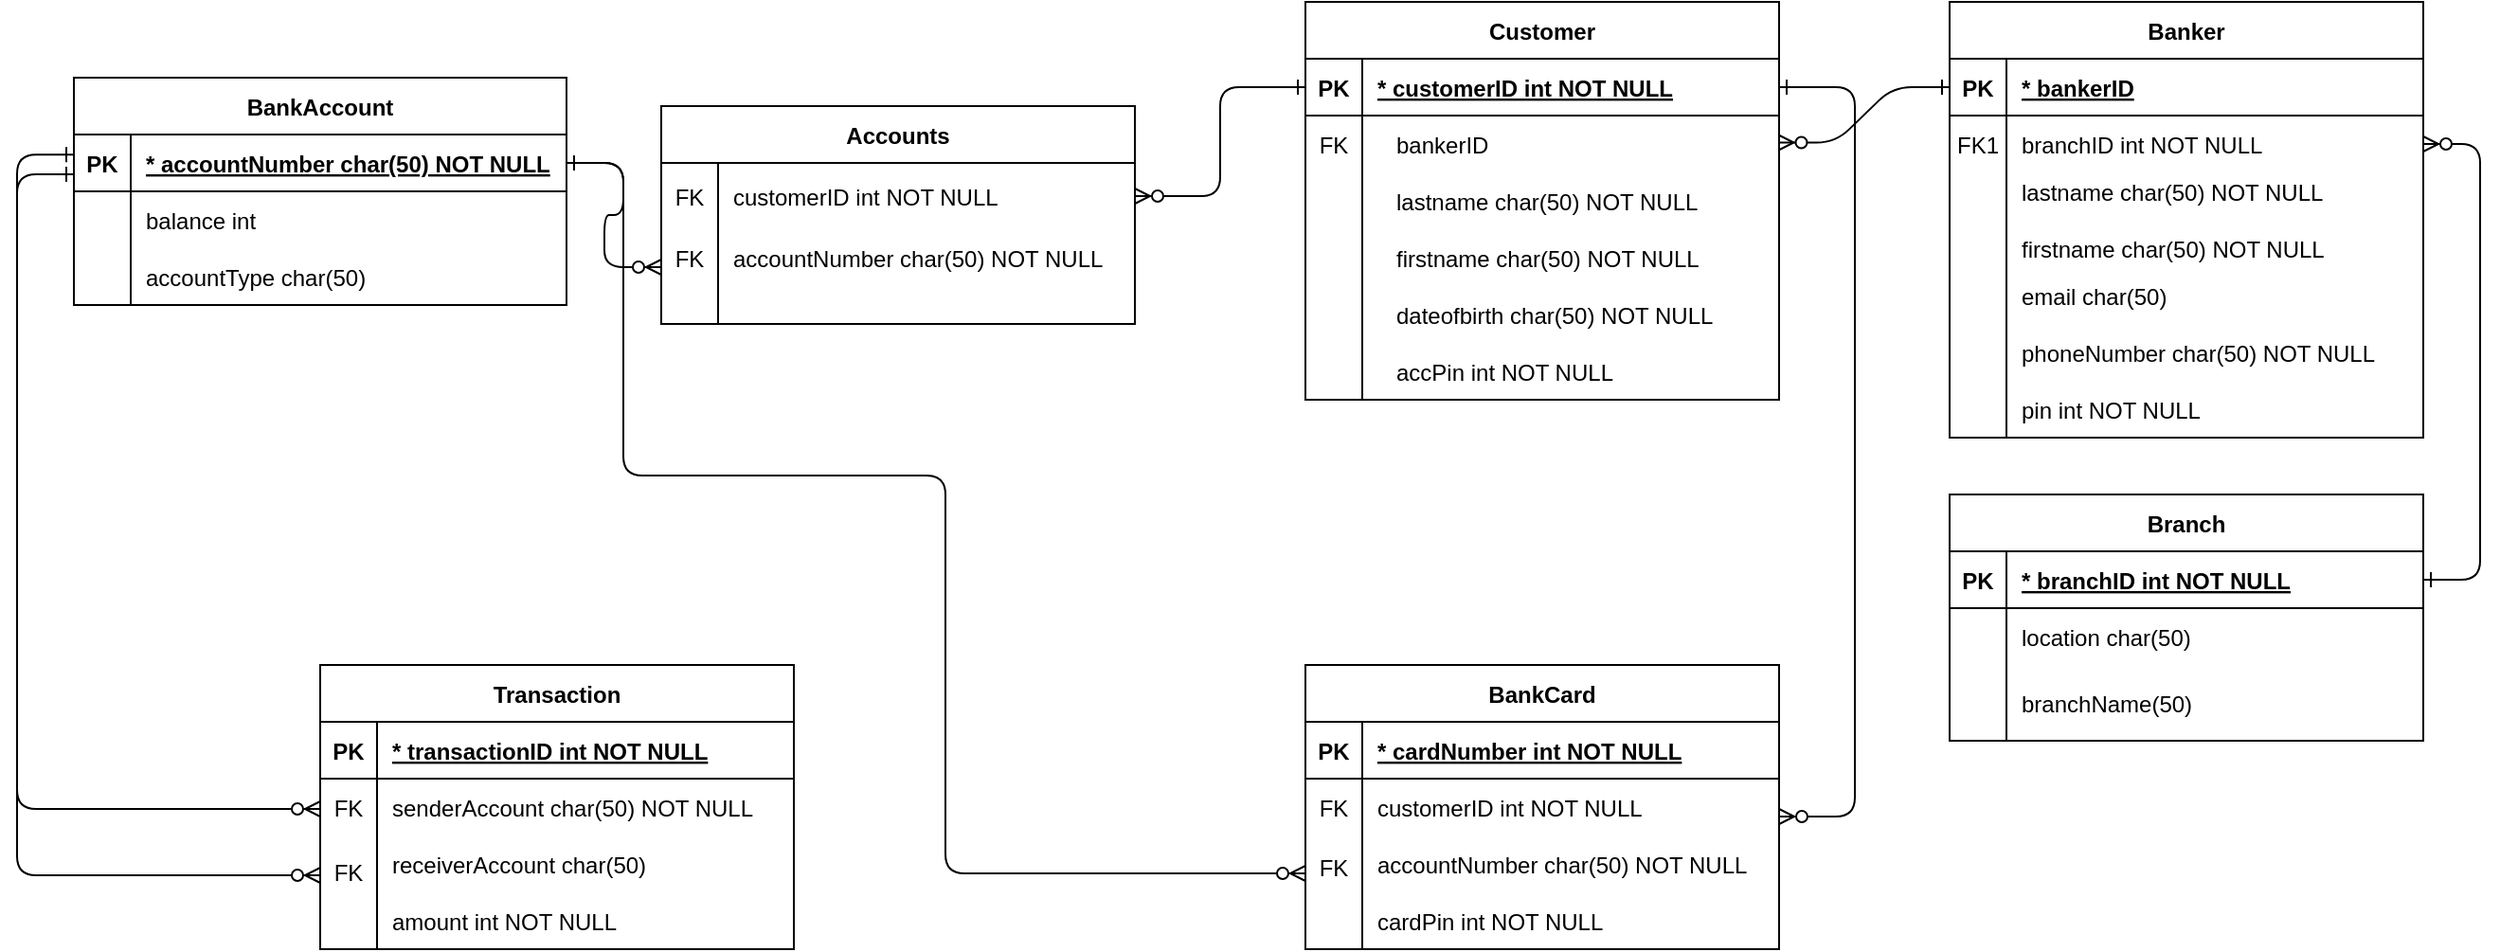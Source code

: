 <mxfile version="16.5.1" type="device"><diagram id="R2lEEEUBdFMjLlhIrx00" name="Page-1"><mxGraphModel dx="2108" dy="661" grid="1" gridSize="10" guides="1" tooltips="1" connect="1" arrows="1" fold="1" page="1" pageScale="1" pageWidth="850" pageHeight="1100" math="0" shadow="0" extFonts="Permanent Marker^https://fonts.googleapis.com/css?family=Permanent+Marker"><root><mxCell id="0"/><mxCell id="1" parent="0"/><mxCell id="C-vyLk0tnHw3VtMMgP7b-12" value="" style="edgeStyle=entityRelationEdgeStyle;endArrow=ERzeroToMany;startArrow=ERone;endFill=1;startFill=0;exitX=1;exitY=0.5;exitDx=0;exitDy=0;entryX=1;entryY=0.5;entryDx=0;entryDy=0;" parent="1" source="C-vyLk0tnHw3VtMMgP7b-14" target="C-vyLk0tnHw3VtMMgP7b-6" edge="1"><mxGeometry width="100" height="100" relative="1" as="geometry"><mxPoint x="700" y="190.99" as="sourcePoint"/><mxPoint x="710" y="220" as="targetPoint"/></mxGeometry></mxCell><mxCell id="C-vyLk0tnHw3VtMMgP7b-2" value="Banker" style="shape=table;startSize=30;container=1;collapsible=1;childLayout=tableLayout;fixedRows=1;rowLines=0;fontStyle=1;align=center;resizeLast=1;" parent="1" vertex="1"><mxGeometry x="450" y="120" width="250" height="230" as="geometry"/></mxCell><mxCell id="C-vyLk0tnHw3VtMMgP7b-3" value="" style="shape=partialRectangle;collapsible=0;dropTarget=0;pointerEvents=0;fillColor=none;points=[[0,0.5],[1,0.5]];portConstraint=eastwest;top=0;left=0;right=0;bottom=1;" parent="C-vyLk0tnHw3VtMMgP7b-2" vertex="1"><mxGeometry y="30" width="250" height="30" as="geometry"/></mxCell><mxCell id="C-vyLk0tnHw3VtMMgP7b-4" value="PK" style="shape=partialRectangle;overflow=hidden;connectable=0;fillColor=none;top=0;left=0;bottom=0;right=0;fontStyle=1;" parent="C-vyLk0tnHw3VtMMgP7b-3" vertex="1"><mxGeometry width="30" height="30" as="geometry"><mxRectangle width="30" height="30" as="alternateBounds"/></mxGeometry></mxCell><mxCell id="C-vyLk0tnHw3VtMMgP7b-5" value="* bankerID" style="shape=partialRectangle;overflow=hidden;connectable=0;fillColor=none;top=0;left=0;bottom=0;right=0;align=left;spacingLeft=6;fontStyle=5;" parent="C-vyLk0tnHw3VtMMgP7b-3" vertex="1"><mxGeometry x="30" width="220" height="30" as="geometry"><mxRectangle width="220" height="30" as="alternateBounds"/></mxGeometry></mxCell><mxCell id="C-vyLk0tnHw3VtMMgP7b-6" value="" style="shape=partialRectangle;collapsible=0;dropTarget=0;pointerEvents=0;fillColor=none;points=[[0,0.5],[1,0.5]];portConstraint=eastwest;top=0;left=0;right=0;bottom=0;" parent="C-vyLk0tnHw3VtMMgP7b-2" vertex="1"><mxGeometry y="60" width="250" height="30" as="geometry"/></mxCell><mxCell id="C-vyLk0tnHw3VtMMgP7b-7" value="FK1" style="shape=partialRectangle;overflow=hidden;connectable=0;fillColor=none;top=0;left=0;bottom=0;right=0;" parent="C-vyLk0tnHw3VtMMgP7b-6" vertex="1"><mxGeometry width="30" height="30" as="geometry"><mxRectangle width="30" height="30" as="alternateBounds"/></mxGeometry></mxCell><mxCell id="C-vyLk0tnHw3VtMMgP7b-8" value="branchID int NOT NULL" style="shape=partialRectangle;overflow=hidden;connectable=0;fillColor=none;top=0;left=0;bottom=0;right=0;align=left;spacingLeft=6;" parent="C-vyLk0tnHw3VtMMgP7b-6" vertex="1"><mxGeometry x="30" width="220" height="30" as="geometry"><mxRectangle width="220" height="30" as="alternateBounds"/></mxGeometry></mxCell><mxCell id="C-vyLk0tnHw3VtMMgP7b-9" value="" style="shape=partialRectangle;collapsible=0;dropTarget=0;pointerEvents=0;fillColor=none;points=[[0,0.5],[1,0.5]];portConstraint=eastwest;top=0;left=0;right=0;bottom=0;" parent="C-vyLk0tnHw3VtMMgP7b-2" vertex="1"><mxGeometry y="90" width="250" height="140" as="geometry"/></mxCell><mxCell id="C-vyLk0tnHw3VtMMgP7b-10" value="" style="shape=partialRectangle;overflow=hidden;connectable=0;fillColor=none;top=0;left=0;bottom=0;right=0;" parent="C-vyLk0tnHw3VtMMgP7b-9" vertex="1"><mxGeometry width="30" height="140" as="geometry"><mxRectangle width="30" height="140" as="alternateBounds"/></mxGeometry></mxCell><mxCell id="C-vyLk0tnHw3VtMMgP7b-11" value="" style="shape=partialRectangle;overflow=hidden;connectable=0;fillColor=none;top=0;left=0;bottom=0;right=0;align=left;spacingLeft=6;" parent="C-vyLk0tnHw3VtMMgP7b-9" vertex="1"><mxGeometry x="30" width="220" height="140" as="geometry"><mxRectangle width="220" height="140" as="alternateBounds"/></mxGeometry></mxCell><mxCell id="C-vyLk0tnHw3VtMMgP7b-13" value="Branch" style="shape=table;startSize=30;container=1;collapsible=1;childLayout=tableLayout;fixedRows=1;rowLines=0;fontStyle=1;align=center;resizeLast=1;" parent="1" vertex="1"><mxGeometry x="450" y="380" width="250" height="130" as="geometry"/></mxCell><mxCell id="C-vyLk0tnHw3VtMMgP7b-14" value="" style="shape=partialRectangle;collapsible=0;dropTarget=0;pointerEvents=0;fillColor=none;points=[[0,0.5],[1,0.5]];portConstraint=eastwest;top=0;left=0;right=0;bottom=1;" parent="C-vyLk0tnHw3VtMMgP7b-13" vertex="1"><mxGeometry y="30" width="250" height="30" as="geometry"/></mxCell><mxCell id="C-vyLk0tnHw3VtMMgP7b-15" value="PK" style="shape=partialRectangle;overflow=hidden;connectable=0;fillColor=none;top=0;left=0;bottom=0;right=0;fontStyle=1;" parent="C-vyLk0tnHw3VtMMgP7b-14" vertex="1"><mxGeometry width="30" height="30" as="geometry"><mxRectangle width="30" height="30" as="alternateBounds"/></mxGeometry></mxCell><mxCell id="C-vyLk0tnHw3VtMMgP7b-16" value="* branchID int NOT NULL" style="shape=partialRectangle;overflow=hidden;connectable=0;fillColor=none;top=0;left=0;bottom=0;right=0;align=left;spacingLeft=6;fontStyle=5;" parent="C-vyLk0tnHw3VtMMgP7b-14" vertex="1"><mxGeometry x="30" width="220" height="30" as="geometry"><mxRectangle width="220" height="30" as="alternateBounds"/></mxGeometry></mxCell><mxCell id="C-vyLk0tnHw3VtMMgP7b-17" value="" style="shape=partialRectangle;collapsible=0;dropTarget=0;pointerEvents=0;fillColor=none;points=[[0,0.5],[1,0.5]];portConstraint=eastwest;top=0;left=0;right=0;bottom=0;" parent="C-vyLk0tnHw3VtMMgP7b-13" vertex="1"><mxGeometry y="60" width="250" height="30" as="geometry"/></mxCell><mxCell id="C-vyLk0tnHw3VtMMgP7b-18" value="" style="shape=partialRectangle;overflow=hidden;connectable=0;fillColor=none;top=0;left=0;bottom=0;right=0;" parent="C-vyLk0tnHw3VtMMgP7b-17" vertex="1"><mxGeometry width="30" height="30" as="geometry"><mxRectangle width="30" height="30" as="alternateBounds"/></mxGeometry></mxCell><mxCell id="C-vyLk0tnHw3VtMMgP7b-19" value="location char(50)" style="shape=partialRectangle;overflow=hidden;connectable=0;fillColor=none;top=0;left=0;bottom=0;right=0;align=left;spacingLeft=6;" parent="C-vyLk0tnHw3VtMMgP7b-17" vertex="1"><mxGeometry x="30" width="220" height="30" as="geometry"><mxRectangle width="220" height="30" as="alternateBounds"/></mxGeometry></mxCell><mxCell id="C-vyLk0tnHw3VtMMgP7b-20" value="" style="shape=partialRectangle;collapsible=0;dropTarget=0;pointerEvents=0;fillColor=none;points=[[0,0.5],[1,0.5]];portConstraint=eastwest;top=0;left=0;right=0;bottom=0;" parent="C-vyLk0tnHw3VtMMgP7b-13" vertex="1"><mxGeometry y="90" width="250" height="40" as="geometry"/></mxCell><mxCell id="C-vyLk0tnHw3VtMMgP7b-21" value="" style="shape=partialRectangle;overflow=hidden;connectable=0;fillColor=none;top=0;left=0;bottom=0;right=0;" parent="C-vyLk0tnHw3VtMMgP7b-20" vertex="1"><mxGeometry width="30" height="40" as="geometry"><mxRectangle width="30" height="40" as="alternateBounds"/></mxGeometry></mxCell><mxCell id="C-vyLk0tnHw3VtMMgP7b-22" value="branchName(50)" style="shape=partialRectangle;overflow=hidden;connectable=0;fillColor=none;top=0;left=0;bottom=0;right=0;align=left;spacingLeft=6;" parent="C-vyLk0tnHw3VtMMgP7b-20" vertex="1"><mxGeometry x="30" width="220" height="40" as="geometry"><mxRectangle width="220" height="40" as="alternateBounds"/></mxGeometry></mxCell><mxCell id="C-vyLk0tnHw3VtMMgP7b-23" value="Customer" style="shape=table;startSize=30;container=1;collapsible=1;childLayout=tableLayout;fixedRows=1;rowLines=0;fontStyle=1;align=center;resizeLast=1;" parent="1" vertex="1"><mxGeometry x="110" y="120" width="250" height="210" as="geometry"/></mxCell><mxCell id="C-vyLk0tnHw3VtMMgP7b-24" value="" style="shape=partialRectangle;collapsible=0;dropTarget=0;pointerEvents=0;fillColor=none;points=[[0,0.5],[1,0.5]];portConstraint=eastwest;top=0;left=0;right=0;bottom=1;" parent="C-vyLk0tnHw3VtMMgP7b-23" vertex="1"><mxGeometry y="30" width="250" height="30" as="geometry"/></mxCell><mxCell id="C-vyLk0tnHw3VtMMgP7b-25" value="PK" style="shape=partialRectangle;overflow=hidden;connectable=0;fillColor=none;top=0;left=0;bottom=0;right=0;fontStyle=1;" parent="C-vyLk0tnHw3VtMMgP7b-24" vertex="1"><mxGeometry width="30" height="30" as="geometry"><mxRectangle width="30" height="30" as="alternateBounds"/></mxGeometry></mxCell><mxCell id="C-vyLk0tnHw3VtMMgP7b-26" value="* customerID int NOT NULL " style="shape=partialRectangle;overflow=hidden;connectable=0;fillColor=none;top=0;left=0;bottom=0;right=0;align=left;spacingLeft=6;fontStyle=5;" parent="C-vyLk0tnHw3VtMMgP7b-24" vertex="1"><mxGeometry x="30" width="220" height="30" as="geometry"><mxRectangle width="220" height="30" as="alternateBounds"/></mxGeometry></mxCell><mxCell id="C-vyLk0tnHw3VtMMgP7b-27" value="" style="shape=partialRectangle;collapsible=0;dropTarget=0;pointerEvents=0;fillColor=none;points=[[0,0.5],[1,0.5]];portConstraint=eastwest;top=0;left=0;right=0;bottom=0;" parent="C-vyLk0tnHw3VtMMgP7b-23" vertex="1"><mxGeometry y="60" width="250" height="150" as="geometry"/></mxCell><mxCell id="C-vyLk0tnHw3VtMMgP7b-28" value="" style="shape=partialRectangle;overflow=hidden;connectable=0;fillColor=none;top=0;left=0;bottom=0;right=0;" parent="C-vyLk0tnHw3VtMMgP7b-27" vertex="1"><mxGeometry width="30" height="150" as="geometry"><mxRectangle width="30" height="150" as="alternateBounds"/></mxGeometry></mxCell><mxCell id="C-vyLk0tnHw3VtMMgP7b-29" value="" style="shape=partialRectangle;overflow=hidden;connectable=0;fillColor=none;top=0;left=0;bottom=0;right=0;align=left;spacingLeft=6;" parent="C-vyLk0tnHw3VtMMgP7b-27" vertex="1"><mxGeometry x="30" width="220" height="150" as="geometry"><mxRectangle width="220" height="150" as="alternateBounds"/></mxGeometry></mxCell><mxCell id="wGppwunOVEuMN516VOSs-1" value="lastname char(50) NOT NULL" style="shape=partialRectangle;overflow=hidden;connectable=0;fillColor=none;top=0;left=0;bottom=0;right=0;align=left;spacingLeft=6;" parent="1" vertex="1"><mxGeometry x="150" y="210" width="220" height="30" as="geometry"><mxRectangle width="220" height="30" as="alternateBounds"/></mxGeometry></mxCell><mxCell id="wGppwunOVEuMN516VOSs-2" value="dateofbirth char(50) NOT NULL" style="shape=partialRectangle;overflow=hidden;connectable=0;fillColor=none;top=0;left=0;bottom=0;right=0;align=left;spacingLeft=6;" parent="1" vertex="1"><mxGeometry x="150" y="270" width="220" height="30" as="geometry"><mxRectangle width="220" height="30" as="alternateBounds"/></mxGeometry></mxCell><mxCell id="wGppwunOVEuMN516VOSs-3" value="accPin int NOT NULL" style="shape=partialRectangle;overflow=hidden;connectable=0;fillColor=none;top=0;left=0;bottom=0;right=0;align=left;spacingLeft=6;" parent="1" vertex="1"><mxGeometry x="150" y="300" width="220" height="30" as="geometry"><mxRectangle width="220" height="30" as="alternateBounds"/></mxGeometry></mxCell><mxCell id="wGppwunOVEuMN516VOSs-4" value="firstname char(50) NOT NULL" style="shape=partialRectangle;overflow=hidden;connectable=0;fillColor=none;top=0;left=0;bottom=0;right=0;align=left;spacingLeft=6;" parent="1" vertex="1"><mxGeometry x="150" y="240" width="220" height="30" as="geometry"><mxRectangle width="220" height="30" as="alternateBounds"/></mxGeometry></mxCell><mxCell id="wGppwunOVEuMN516VOSs-5" value="BankAccount" style="shape=table;startSize=30;container=1;collapsible=1;childLayout=tableLayout;fixedRows=1;rowLines=0;fontStyle=1;align=center;resizeLast=1;" parent="1" vertex="1"><mxGeometry x="-540" y="160" width="260" height="120" as="geometry"/></mxCell><mxCell id="wGppwunOVEuMN516VOSs-6" value="" style="shape=partialRectangle;collapsible=0;dropTarget=0;pointerEvents=0;fillColor=none;points=[[0,0.5],[1,0.5]];portConstraint=eastwest;top=0;left=0;right=0;bottom=1;" parent="wGppwunOVEuMN516VOSs-5" vertex="1"><mxGeometry y="30" width="260" height="30" as="geometry"/></mxCell><mxCell id="wGppwunOVEuMN516VOSs-7" value="PK" style="shape=partialRectangle;overflow=hidden;connectable=0;fillColor=none;top=0;left=0;bottom=0;right=0;fontStyle=1;" parent="wGppwunOVEuMN516VOSs-6" vertex="1"><mxGeometry width="30" height="30" as="geometry"><mxRectangle width="30" height="30" as="alternateBounds"/></mxGeometry></mxCell><mxCell id="wGppwunOVEuMN516VOSs-8" value="* accountNumber char(50) NOT NULL" style="shape=partialRectangle;overflow=hidden;connectable=0;fillColor=none;top=0;left=0;bottom=0;right=0;align=left;spacingLeft=6;fontStyle=5;" parent="wGppwunOVEuMN516VOSs-6" vertex="1"><mxGeometry x="30" width="230" height="30" as="geometry"><mxRectangle width="230" height="30" as="alternateBounds"/></mxGeometry></mxCell><mxCell id="wGppwunOVEuMN516VOSs-9" value="" style="shape=partialRectangle;collapsible=0;dropTarget=0;pointerEvents=0;fillColor=none;points=[[0,0.5],[1,0.5]];portConstraint=eastwest;top=0;left=0;right=0;bottom=0;" parent="wGppwunOVEuMN516VOSs-5" vertex="1"><mxGeometry y="60" width="260" height="60" as="geometry"/></mxCell><mxCell id="wGppwunOVEuMN516VOSs-10" value="" style="shape=partialRectangle;overflow=hidden;connectable=0;fillColor=none;top=0;left=0;bottom=0;right=0;" parent="wGppwunOVEuMN516VOSs-9" vertex="1"><mxGeometry width="30" height="60" as="geometry"><mxRectangle width="30" height="60" as="alternateBounds"/></mxGeometry></mxCell><mxCell id="wGppwunOVEuMN516VOSs-11" value="" style="shape=partialRectangle;overflow=hidden;connectable=0;fillColor=none;top=0;left=0;bottom=0;right=0;align=left;spacingLeft=6;" parent="wGppwunOVEuMN516VOSs-9" vertex="1"><mxGeometry x="30" width="230" height="60" as="geometry"><mxRectangle width="230" height="60" as="alternateBounds"/></mxGeometry></mxCell><mxCell id="wGppwunOVEuMN516VOSs-12" value="balance int" style="shape=partialRectangle;overflow=hidden;connectable=0;fillColor=none;top=0;left=0;bottom=0;right=0;align=left;spacingLeft=6;" parent="1" vertex="1"><mxGeometry x="-510" y="220" width="220" height="30" as="geometry"><mxRectangle width="220" height="30" as="alternateBounds"/></mxGeometry></mxCell><mxCell id="wGppwunOVEuMN516VOSs-13" value="accountType char(50)" style="shape=partialRectangle;overflow=hidden;connectable=0;fillColor=none;top=0;left=0;bottom=0;right=0;align=left;spacingLeft=6;" parent="1" vertex="1"><mxGeometry x="-510" y="250" width="220" height="30" as="geometry"><mxRectangle width="220" height="30" as="alternateBounds"/></mxGeometry></mxCell><mxCell id="wGppwunOVEuMN516VOSs-25" value="Accounts" style="shape=table;startSize=30;container=1;collapsible=1;childLayout=tableLayout;fixedRows=1;rowLines=0;fontStyle=1;align=center;resizeLast=1;" parent="1" vertex="1"><mxGeometry x="-230" y="175" width="250" height="115" as="geometry"/></mxCell><mxCell id="wGppwunOVEuMN516VOSs-29" value="" style="shape=partialRectangle;collapsible=0;dropTarget=0;pointerEvents=0;fillColor=none;points=[[0,0.5],[1,0.5]];portConstraint=eastwest;top=0;left=0;right=0;bottom=0;" parent="wGppwunOVEuMN516VOSs-25" vertex="1"><mxGeometry y="30" width="250" height="35" as="geometry"/></mxCell><mxCell id="wGppwunOVEuMN516VOSs-30" value="FK" style="shape=partialRectangle;overflow=hidden;connectable=0;fillColor=none;top=0;left=0;bottom=0;right=0;" parent="wGppwunOVEuMN516VOSs-29" vertex="1"><mxGeometry width="30" height="35" as="geometry"><mxRectangle width="30" height="35" as="alternateBounds"/></mxGeometry></mxCell><mxCell id="wGppwunOVEuMN516VOSs-31" value="customerID int NOT NULL" style="shape=partialRectangle;overflow=hidden;connectable=0;fillColor=none;top=0;left=0;bottom=0;right=0;align=left;spacingLeft=6;" parent="wGppwunOVEuMN516VOSs-29" vertex="1"><mxGeometry x="30" width="220" height="35" as="geometry"><mxRectangle width="220" height="35" as="alternateBounds"/></mxGeometry></mxCell><mxCell id="wGppwunOVEuMN516VOSs-32" value="" style="shape=partialRectangle;collapsible=0;dropTarget=0;pointerEvents=0;fillColor=none;points=[[0,0.5],[1,0.5]];portConstraint=eastwest;top=0;left=0;right=0;bottom=0;" parent="wGppwunOVEuMN516VOSs-25" vertex="1"><mxGeometry y="65" width="250" height="30" as="geometry"/></mxCell><mxCell id="wGppwunOVEuMN516VOSs-33" value="" style="shape=partialRectangle;overflow=hidden;connectable=0;fillColor=none;top=0;left=0;bottom=0;right=0;" parent="wGppwunOVEuMN516VOSs-32" vertex="1"><mxGeometry width="30" height="30" as="geometry"><mxRectangle width="30" height="30" as="alternateBounds"/></mxGeometry></mxCell><mxCell id="wGppwunOVEuMN516VOSs-34" value="accountNumber char(50) NOT NULL" style="shape=partialRectangle;overflow=hidden;connectable=0;fillColor=none;top=0;left=0;bottom=0;right=0;align=left;spacingLeft=6;" parent="wGppwunOVEuMN516VOSs-32" vertex="1"><mxGeometry x="30" width="220" height="30" as="geometry"><mxRectangle width="220" height="30" as="alternateBounds"/></mxGeometry></mxCell><mxCell id="wGppwunOVEuMN516VOSs-26" value="" style="shape=partialRectangle;collapsible=0;dropTarget=0;pointerEvents=0;fillColor=none;points=[[0,0.5],[1,0.5]];portConstraint=eastwest;top=0;left=0;right=0;bottom=1;" parent="wGppwunOVEuMN516VOSs-25" vertex="1"><mxGeometry y="95" width="250" height="20" as="geometry"/></mxCell><mxCell id="wGppwunOVEuMN516VOSs-27" value="" style="shape=partialRectangle;overflow=hidden;connectable=0;fillColor=none;top=0;left=0;bottom=0;right=0;fontStyle=1;" parent="wGppwunOVEuMN516VOSs-26" vertex="1"><mxGeometry width="30" height="20" as="geometry"><mxRectangle width="30" height="20" as="alternateBounds"/></mxGeometry></mxCell><mxCell id="wGppwunOVEuMN516VOSs-28" value="" style="shape=partialRectangle;overflow=hidden;connectable=0;fillColor=none;top=0;left=0;bottom=0;right=0;align=left;spacingLeft=6;fontStyle=5;" parent="wGppwunOVEuMN516VOSs-26" vertex="1"><mxGeometry x="30" width="220" height="20" as="geometry"><mxRectangle width="220" height="20" as="alternateBounds"/></mxGeometry></mxCell><mxCell id="wGppwunOVEuMN516VOSs-35" value="FK" style="shape=partialRectangle;overflow=hidden;connectable=0;fillColor=none;top=0;left=0;bottom=0;right=0;" parent="1" vertex="1"><mxGeometry x="-230" y="240" width="30" height="30" as="geometry"><mxRectangle width="30" height="35" as="alternateBounds"/></mxGeometry></mxCell><mxCell id="wGppwunOVEuMN516VOSs-38" value="" style="edgeStyle=orthogonalEdgeStyle;endArrow=ERzeroToMany;startArrow=ERone;endFill=1;startFill=0;exitX=0;exitY=0.5;exitDx=0;exitDy=0;" parent="1" source="C-vyLk0tnHw3VtMMgP7b-24" target="wGppwunOVEuMN516VOSs-29" edge="1"><mxGeometry width="100" height="100" relative="1" as="geometry"><mxPoint x="-20" y="370" as="sourcePoint"/><mxPoint x="70.0" y="370" as="targetPoint"/></mxGeometry></mxCell><mxCell id="wGppwunOVEuMN516VOSs-39" value="" style="edgeStyle=entityRelationEdgeStyle;endArrow=ERzeroToMany;startArrow=ERone;endFill=1;startFill=0;exitX=1;exitY=0.5;exitDx=0;exitDy=0;" parent="1" source="wGppwunOVEuMN516VOSs-6" edge="1"><mxGeometry width="100" height="100" relative="1" as="geometry"><mxPoint x="-310" y="280" as="sourcePoint"/><mxPoint x="-230" y="260" as="targetPoint"/></mxGeometry></mxCell><mxCell id="wGppwunOVEuMN516VOSs-40" value="BankCard" style="shape=table;startSize=30;container=1;collapsible=1;childLayout=tableLayout;fixedRows=1;rowLines=0;fontStyle=1;align=center;resizeLast=1;" parent="1" vertex="1"><mxGeometry x="110" y="470" width="250" height="150" as="geometry"/></mxCell><mxCell id="wGppwunOVEuMN516VOSs-41" value="" style="shape=partialRectangle;collapsible=0;dropTarget=0;pointerEvents=0;fillColor=none;points=[[0,0.5],[1,0.5]];portConstraint=eastwest;top=0;left=0;right=0;bottom=1;" parent="wGppwunOVEuMN516VOSs-40" vertex="1"><mxGeometry y="30" width="250" height="30" as="geometry"/></mxCell><mxCell id="wGppwunOVEuMN516VOSs-42" value="PK" style="shape=partialRectangle;overflow=hidden;connectable=0;fillColor=none;top=0;left=0;bottom=0;right=0;fontStyle=1;" parent="wGppwunOVEuMN516VOSs-41" vertex="1"><mxGeometry width="30" height="30" as="geometry"><mxRectangle width="30" height="30" as="alternateBounds"/></mxGeometry></mxCell><mxCell id="wGppwunOVEuMN516VOSs-43" value="* cardNumber int NOT NULL" style="shape=partialRectangle;overflow=hidden;connectable=0;fillColor=none;top=0;left=0;bottom=0;right=0;align=left;spacingLeft=6;fontStyle=5;" parent="wGppwunOVEuMN516VOSs-41" vertex="1"><mxGeometry x="30" width="220" height="30" as="geometry"><mxRectangle width="220" height="30" as="alternateBounds"/></mxGeometry></mxCell><mxCell id="wGppwunOVEuMN516VOSs-44" value="" style="shape=partialRectangle;collapsible=0;dropTarget=0;pointerEvents=0;fillColor=none;points=[[0,0.5],[1,0.5]];portConstraint=eastwest;top=0;left=0;right=0;bottom=0;" parent="wGppwunOVEuMN516VOSs-40" vertex="1"><mxGeometry y="60" width="250" height="90" as="geometry"/></mxCell><mxCell id="wGppwunOVEuMN516VOSs-45" value="" style="shape=partialRectangle;overflow=hidden;connectable=0;fillColor=none;top=0;left=0;bottom=0;right=0;" parent="wGppwunOVEuMN516VOSs-44" vertex="1"><mxGeometry width="30" height="90" as="geometry"><mxRectangle width="30" height="90" as="alternateBounds"/></mxGeometry></mxCell><mxCell id="wGppwunOVEuMN516VOSs-46" value="" style="shape=partialRectangle;overflow=hidden;connectable=0;fillColor=none;top=0;left=0;bottom=0;right=0;align=left;spacingLeft=6;" parent="wGppwunOVEuMN516VOSs-44" vertex="1"><mxGeometry x="30" width="220" height="90" as="geometry"><mxRectangle width="220" height="90" as="alternateBounds"/></mxGeometry></mxCell><mxCell id="wGppwunOVEuMN516VOSs-47" value="customerID int NOT NULL" style="shape=partialRectangle;overflow=hidden;connectable=0;fillColor=none;top=0;left=0;bottom=0;right=0;align=left;spacingLeft=6;" parent="1" vertex="1"><mxGeometry x="140" y="530" width="220" height="30" as="geometry"><mxRectangle width="220" height="30" as="alternateBounds"/></mxGeometry></mxCell><mxCell id="wGppwunOVEuMN516VOSs-48" value="accountNumber char(50) NOT NULL" style="shape=partialRectangle;overflow=hidden;connectable=0;fillColor=none;top=0;left=0;bottom=0;right=0;align=left;spacingLeft=6;" parent="1" vertex="1"><mxGeometry x="140" y="560" width="220" height="30" as="geometry"><mxRectangle width="220" height="30" as="alternateBounds"/></mxGeometry></mxCell><mxCell id="wGppwunOVEuMN516VOSs-49" value="cardPin int NOT NULL" style="shape=partialRectangle;overflow=hidden;connectable=0;fillColor=none;top=0;left=0;bottom=0;right=0;align=left;spacingLeft=6;" parent="1" vertex="1"><mxGeometry x="140" y="590" width="220" height="30" as="geometry"><mxRectangle width="220" height="30" as="alternateBounds"/></mxGeometry></mxCell><mxCell id="wGppwunOVEuMN516VOSs-51" value="FK" style="shape=partialRectangle;overflow=hidden;connectable=0;fillColor=none;top=0;left=0;bottom=0;right=0;" parent="1" vertex="1"><mxGeometry x="110" y="527.5" width="30" height="35" as="geometry"><mxRectangle width="30" height="35" as="alternateBounds"/></mxGeometry></mxCell><mxCell id="C-vyLk0tnHw3VtMMgP7b-1" value="" style="edgeStyle=entityRelationEdgeStyle;endArrow=ERzeroToMany;startArrow=ERone;endFill=1;startFill=0;exitX=0;exitY=0.5;exitDx=0;exitDy=0;entryX=0.999;entryY=0.095;entryDx=0;entryDy=0;entryPerimeter=0;" parent="1" source="C-vyLk0tnHw3VtMMgP7b-3" target="C-vyLk0tnHw3VtMMgP7b-27" edge="1"><mxGeometry width="100" height="100" relative="1" as="geometry"><mxPoint x="340" y="720" as="sourcePoint"/><mxPoint x="360" y="340" as="targetPoint"/></mxGeometry></mxCell><mxCell id="wGppwunOVEuMN516VOSs-52" value="bankerID" style="shape=partialRectangle;overflow=hidden;connectable=0;fillColor=none;top=0;left=0;bottom=0;right=0;align=left;spacingLeft=6;" parent="1" vertex="1"><mxGeometry x="150" y="180" width="200" height="30" as="geometry"><mxRectangle width="220" height="30" as="alternateBounds"/></mxGeometry></mxCell><mxCell id="wGppwunOVEuMN516VOSs-53" value="FK" style="shape=partialRectangle;overflow=hidden;connectable=0;fillColor=none;top=0;left=0;bottom=0;right=0;" parent="1" vertex="1"><mxGeometry x="110" y="177.5" width="30" height="35" as="geometry"><mxRectangle width="30" height="35" as="alternateBounds"/></mxGeometry></mxCell><mxCell id="wGppwunOVEuMN516VOSs-56" value="lastname char(50) NOT NULL" style="shape=partialRectangle;overflow=hidden;connectable=0;fillColor=none;top=0;left=0;bottom=0;right=0;align=left;spacingLeft=6;" parent="1" vertex="1"><mxGeometry x="480" y="205" width="220" height="30" as="geometry"><mxRectangle width="220" height="30" as="alternateBounds"/></mxGeometry></mxCell><mxCell id="wGppwunOVEuMN516VOSs-57" value="email char(50)" style="shape=partialRectangle;overflow=hidden;connectable=0;fillColor=none;top=0;left=0;bottom=0;right=0;align=left;spacingLeft=6;" parent="1" vertex="1"><mxGeometry x="480" y="260" width="220" height="30" as="geometry"><mxRectangle width="220" height="30" as="alternateBounds"/></mxGeometry></mxCell><mxCell id="wGppwunOVEuMN516VOSs-58" value="phoneNumber char(50) NOT NULL" style="shape=partialRectangle;overflow=hidden;connectable=0;fillColor=none;top=0;left=0;bottom=0;right=0;align=left;spacingLeft=6;" parent="1" vertex="1"><mxGeometry x="480" y="290" width="220" height="30" as="geometry"><mxRectangle width="220" height="30" as="alternateBounds"/></mxGeometry></mxCell><mxCell id="wGppwunOVEuMN516VOSs-60" value="firstname char(50) NOT NULL" style="shape=partialRectangle;overflow=hidden;connectable=0;fillColor=none;top=0;left=0;bottom=0;right=0;align=left;spacingLeft=6;" parent="1" vertex="1"><mxGeometry x="480" y="235" width="220" height="30" as="geometry"><mxRectangle width="220" height="30" as="alternateBounds"/></mxGeometry></mxCell><mxCell id="wGppwunOVEuMN516VOSs-61" value="Transaction" style="shape=table;startSize=30;container=1;collapsible=1;childLayout=tableLayout;fixedRows=1;rowLines=0;fontStyle=1;align=center;resizeLast=1;" parent="1" vertex="1"><mxGeometry x="-410" y="470" width="250" height="150" as="geometry"/></mxCell><mxCell id="wGppwunOVEuMN516VOSs-62" value="" style="shape=partialRectangle;collapsible=0;dropTarget=0;pointerEvents=0;fillColor=none;points=[[0,0.5],[1,0.5]];portConstraint=eastwest;top=0;left=0;right=0;bottom=1;" parent="wGppwunOVEuMN516VOSs-61" vertex="1"><mxGeometry y="30" width="250" height="30" as="geometry"/></mxCell><mxCell id="wGppwunOVEuMN516VOSs-63" value="PK" style="shape=partialRectangle;overflow=hidden;connectable=0;fillColor=none;top=0;left=0;bottom=0;right=0;fontStyle=1;" parent="wGppwunOVEuMN516VOSs-62" vertex="1"><mxGeometry width="30" height="30" as="geometry"><mxRectangle width="30" height="30" as="alternateBounds"/></mxGeometry></mxCell><mxCell id="wGppwunOVEuMN516VOSs-64" value="* transactionID int NOT NULL" style="shape=partialRectangle;overflow=hidden;connectable=0;fillColor=none;top=0;left=0;bottom=0;right=0;align=left;spacingLeft=6;fontStyle=5;" parent="wGppwunOVEuMN516VOSs-62" vertex="1"><mxGeometry x="30" width="220" height="30" as="geometry"><mxRectangle width="220" height="30" as="alternateBounds"/></mxGeometry></mxCell><mxCell id="wGppwunOVEuMN516VOSs-65" value="" style="shape=partialRectangle;collapsible=0;dropTarget=0;pointerEvents=0;fillColor=none;points=[[0,0.5],[1,0.5]];portConstraint=eastwest;top=0;left=0;right=0;bottom=0;" parent="wGppwunOVEuMN516VOSs-61" vertex="1"><mxGeometry y="60" width="250" height="30" as="geometry"/></mxCell><mxCell id="wGppwunOVEuMN516VOSs-66" value="FK" style="shape=partialRectangle;overflow=hidden;connectable=0;fillColor=none;top=0;left=0;bottom=0;right=0;" parent="wGppwunOVEuMN516VOSs-65" vertex="1"><mxGeometry width="30" height="30" as="geometry"><mxRectangle width="30" height="30" as="alternateBounds"/></mxGeometry></mxCell><mxCell id="wGppwunOVEuMN516VOSs-67" value="senderAccount char(50) NOT NULL" style="shape=partialRectangle;overflow=hidden;connectable=0;fillColor=none;top=0;left=0;bottom=0;right=0;align=left;spacingLeft=6;" parent="wGppwunOVEuMN516VOSs-65" vertex="1"><mxGeometry x="30" width="220" height="30" as="geometry"><mxRectangle width="220" height="30" as="alternateBounds"/></mxGeometry></mxCell><mxCell id="wGppwunOVEuMN516VOSs-68" value="" style="shape=partialRectangle;collapsible=0;dropTarget=0;pointerEvents=0;fillColor=none;points=[[0,0.5],[1,0.5]];portConstraint=eastwest;top=0;left=0;right=0;bottom=0;" parent="wGppwunOVEuMN516VOSs-61" vertex="1"><mxGeometry y="90" width="250" height="60" as="geometry"/></mxCell><mxCell id="wGppwunOVEuMN516VOSs-69" value="" style="shape=partialRectangle;overflow=hidden;connectable=0;fillColor=none;top=0;left=0;bottom=0;right=0;" parent="wGppwunOVEuMN516VOSs-68" vertex="1"><mxGeometry width="30" height="60" as="geometry"><mxRectangle width="30" height="60" as="alternateBounds"/></mxGeometry></mxCell><mxCell id="wGppwunOVEuMN516VOSs-70" value="" style="shape=partialRectangle;overflow=hidden;connectable=0;fillColor=none;top=0;left=0;bottom=0;right=0;align=left;spacingLeft=6;" parent="wGppwunOVEuMN516VOSs-68" vertex="1"><mxGeometry x="30" width="220" height="60" as="geometry"><mxRectangle width="220" height="60" as="alternateBounds"/></mxGeometry></mxCell><mxCell id="wGppwunOVEuMN516VOSs-71" value="" style="shape=partialRectangle;overflow=hidden;connectable=0;fillColor=none;top=0;left=0;bottom=0;right=0;" parent="1" vertex="1"><mxGeometry x="-410" y="562.5" width="30" height="27.5" as="geometry"><mxRectangle width="30" height="30" as="alternateBounds"/></mxGeometry></mxCell><mxCell id="wGppwunOVEuMN516VOSs-73" value="receiverAccount char(50)" style="shape=partialRectangle;overflow=hidden;connectable=0;fillColor=none;top=0;left=0;bottom=0;right=0;align=left;spacingLeft=6;" parent="1" vertex="1"><mxGeometry x="-380" y="560" width="220" height="30" as="geometry"><mxRectangle width="220" height="30" as="alternateBounds"/></mxGeometry></mxCell><mxCell id="wGppwunOVEuMN516VOSs-74" value="amount int NOT NULL" style="shape=partialRectangle;overflow=hidden;connectable=0;fillColor=none;top=0;left=0;bottom=0;right=0;align=left;spacingLeft=6;" parent="1" vertex="1"><mxGeometry x="-380" y="590" width="220" height="30" as="geometry"><mxRectangle width="220" height="30" as="alternateBounds"/></mxGeometry></mxCell><mxCell id="wGppwunOVEuMN516VOSs-75" value="FK" style="shape=partialRectangle;overflow=hidden;connectable=0;fillColor=none;top=0;left=0;bottom=0;right=0;" parent="1" vertex="1"><mxGeometry x="110" y="558.75" width="30" height="35" as="geometry"><mxRectangle width="30" height="35" as="alternateBounds"/></mxGeometry></mxCell><mxCell id="wGppwunOVEuMN516VOSs-76" value="" style="edgeStyle=orthogonalEdgeStyle;endArrow=ERzeroToMany;startArrow=ERone;endFill=1;startFill=0;exitX=0;exitY=0.355;exitDx=0;exitDy=0;entryX=0;entryY=0.5;entryDx=0;entryDy=0;exitPerimeter=0;" parent="1" source="wGppwunOVEuMN516VOSs-6" edge="1"><mxGeometry width="100" height="100" relative="1" as="geometry"><mxPoint x="-540" y="206" as="sourcePoint"/><mxPoint x="-410" y="546" as="targetPoint"/><Array as="points"><mxPoint x="-570" y="201"/><mxPoint x="-570" y="546"/></Array></mxGeometry></mxCell><mxCell id="wGppwunOVEuMN516VOSs-78" value="FK" style="shape=partialRectangle;overflow=hidden;connectable=0;fillColor=none;top=0;left=0;bottom=0;right=0;" parent="1" vertex="1"><mxGeometry x="-410" y="563.75" width="30" height="30" as="geometry"><mxRectangle width="30" height="30" as="alternateBounds"/></mxGeometry></mxCell><mxCell id="wGppwunOVEuMN516VOSs-79" value="" style="edgeStyle=orthogonalEdgeStyle;endArrow=ERzeroToMany;startArrow=ERone;endFill=1;startFill=0;exitX=0;exitY=0.701;exitDx=0;exitDy=0;exitPerimeter=0;" parent="1" source="wGppwunOVEuMN516VOSs-6" edge="1"><mxGeometry width="100" height="100" relative="1" as="geometry"><mxPoint x="-540" y="211" as="sourcePoint"/><mxPoint x="-410" y="581" as="targetPoint"/><Array as="points"><mxPoint x="-570" y="211"/><mxPoint x="-570" y="581"/></Array></mxGeometry></mxCell><mxCell id="wGppwunOVEuMN516VOSs-84" value="" style="edgeStyle=orthogonalEdgeStyle;endArrow=ERzeroToMany;startArrow=ERone;endFill=1;startFill=0;elbow=vertical;exitX=1;exitY=0.5;exitDx=0;exitDy=0;" parent="1" source="wGppwunOVEuMN516VOSs-6" edge="1"><mxGeometry width="100" height="100" relative="1" as="geometry"><mxPoint x="-150" y="83.75" as="sourcePoint"/><mxPoint x="110" y="580" as="targetPoint"/><Array as="points"><mxPoint x="-250" y="205"/><mxPoint x="-250" y="370"/><mxPoint x="-80" y="370"/><mxPoint x="-80" y="580"/></Array></mxGeometry></mxCell><mxCell id="wGppwunOVEuMN516VOSs-86" value="" style="edgeStyle=orthogonalEdgeStyle;endArrow=ERzeroToMany;startArrow=ERone;endFill=1;startFill=0;exitX=1;exitY=0.5;exitDx=0;exitDy=0;" parent="1" source="C-vyLk0tnHw3VtMMgP7b-24" edge="1"><mxGeometry width="100" height="100" relative="1" as="geometry"><mxPoint x="400" y="220" as="sourcePoint"/><mxPoint x="360" y="550" as="targetPoint"/><Array as="points"><mxPoint x="400" y="165"/><mxPoint x="400" y="550"/></Array></mxGeometry></mxCell><mxCell id="CNmwMnmo0602whW0WbfL-1" value="pin int NOT NULL" style="shape=partialRectangle;overflow=hidden;connectable=0;fillColor=none;top=0;left=0;bottom=0;right=0;align=left;spacingLeft=6;" parent="1" vertex="1"><mxGeometry x="480" y="320" width="220" height="30" as="geometry"><mxRectangle width="220" height="30" as="alternateBounds"/></mxGeometry></mxCell></root></mxGraphModel></diagram></mxfile>